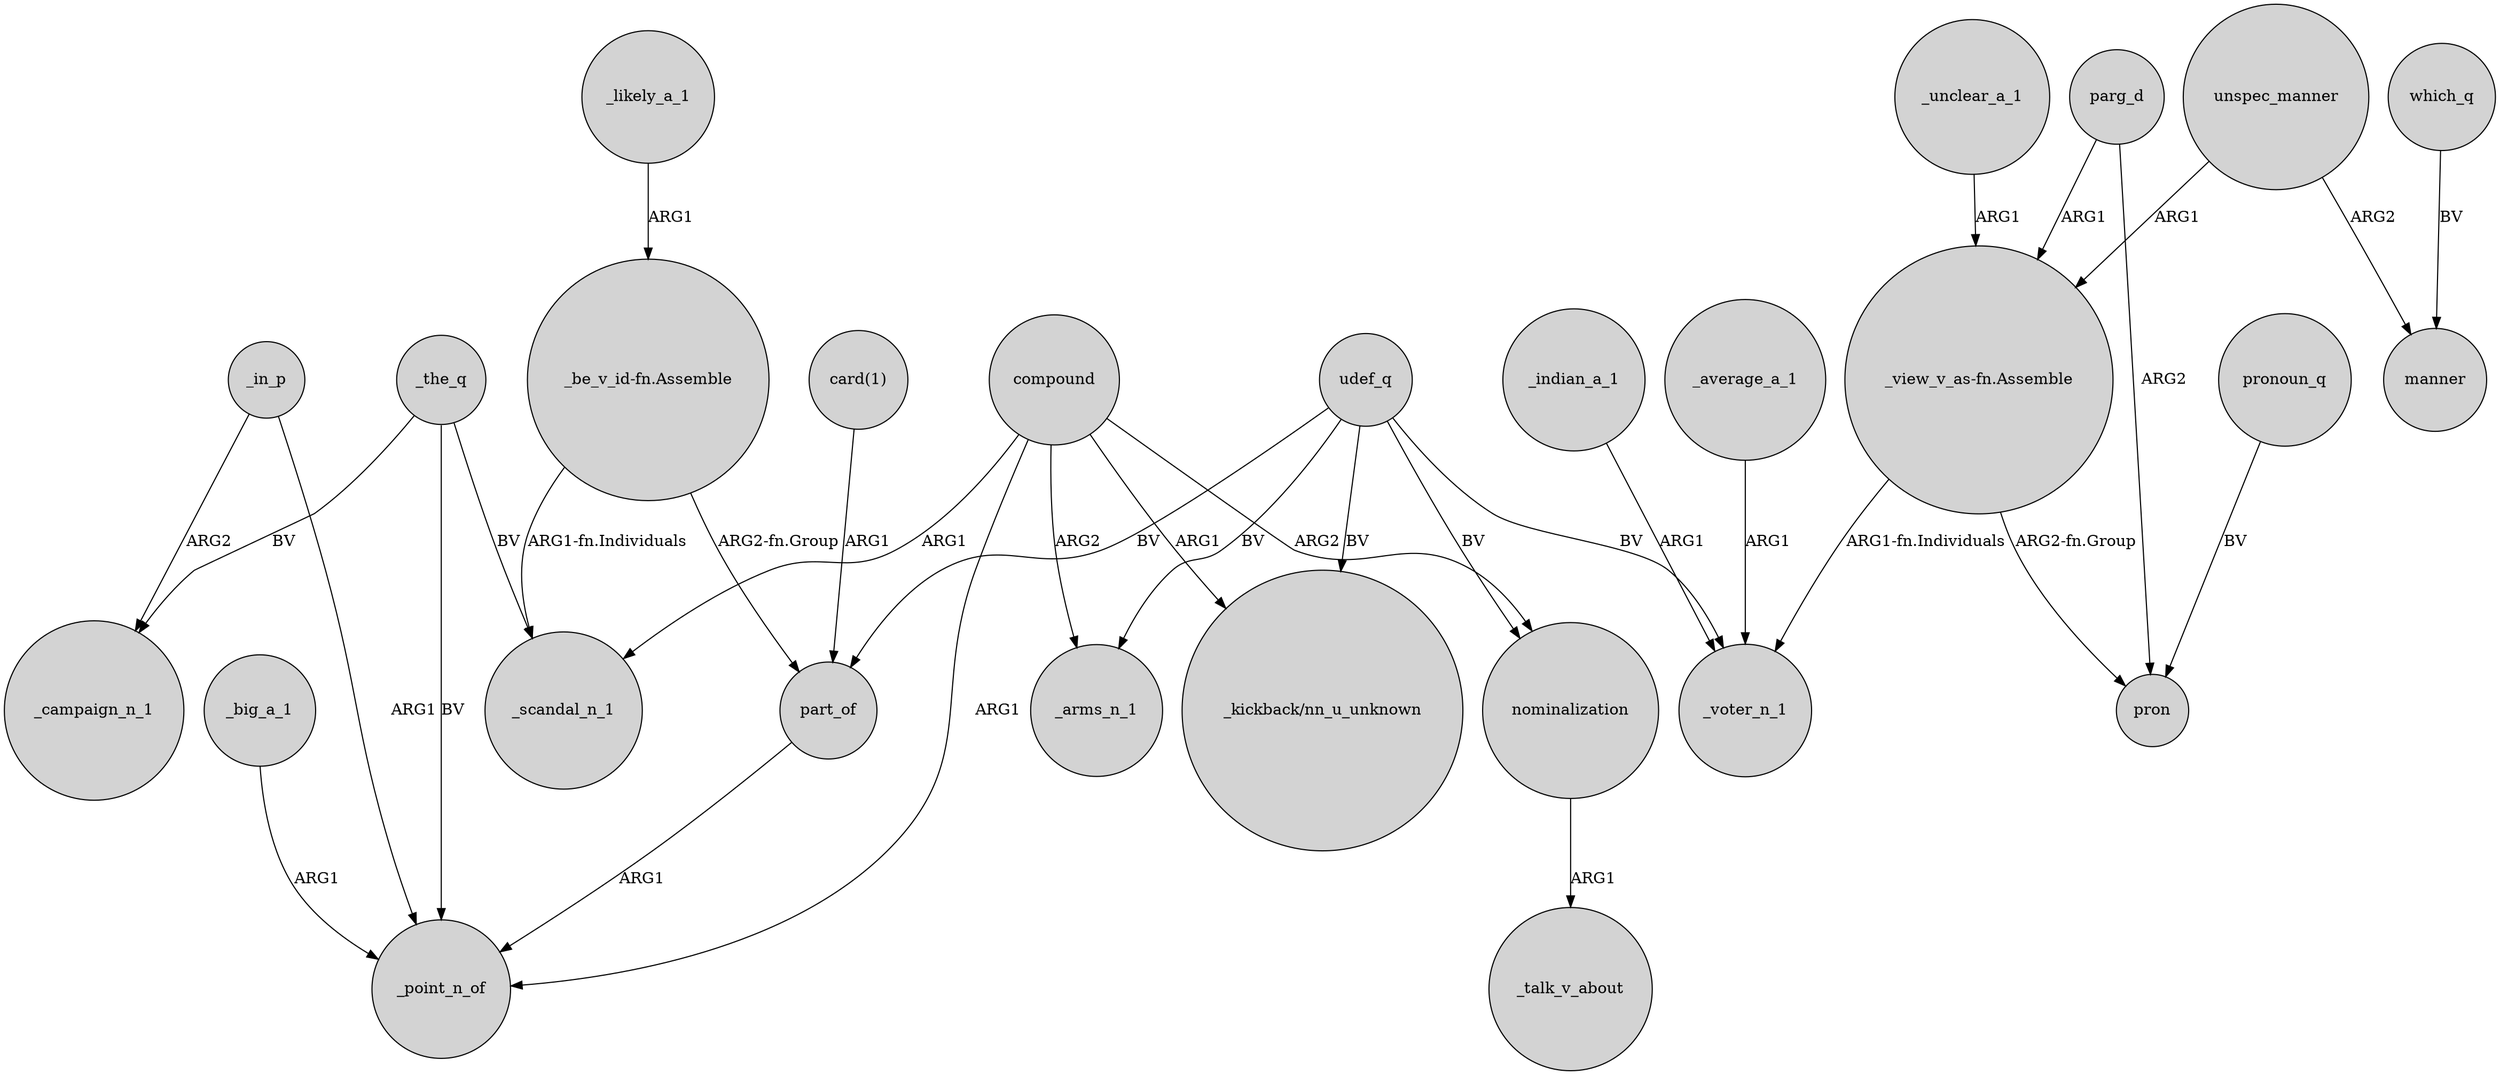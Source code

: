 digraph {
	node [shape=circle style=filled]
	_unclear_a_1 -> "_view_v_as-fn.Assemble" [label=ARG1]
	unspec_manner -> manner [label=ARG2]
	_indian_a_1 -> _voter_n_1 [label=ARG1]
	_the_q -> _campaign_n_1 [label=BV]
	udef_q -> part_of [label=BV]
	udef_q -> _voter_n_1 [label=BV]
	parg_d -> pron [label=ARG2]
	udef_q -> nominalization [label=BV]
	_the_q -> _point_n_of [label=BV]
	_likely_a_1 -> "_be_v_id-fn.Assemble" [label=ARG1]
	parg_d -> "_view_v_as-fn.Assemble" [label=ARG1]
	part_of -> _point_n_of [label=ARG1]
	_average_a_1 -> _voter_n_1 [label=ARG1]
	_in_p -> _point_n_of [label=ARG1]
	udef_q -> "_kickback/nn_u_unknown" [label=BV]
	compound -> "_kickback/nn_u_unknown" [label=ARG1]
	_big_a_1 -> _point_n_of [label=ARG1]
	"card(1)" -> part_of [label=ARG1]
	compound -> nominalization [label=ARG2]
	pronoun_q -> pron [label=BV]
	_the_q -> _scandal_n_1 [label=BV]
	compound -> _arms_n_1 [label=ARG2]
	_in_p -> _campaign_n_1 [label=ARG2]
	"_view_v_as-fn.Assemble" -> pron [label="ARG2-fn.Group"]
	compound -> _scandal_n_1 [label=ARG1]
	which_q -> manner [label=BV]
	"_view_v_as-fn.Assemble" -> _voter_n_1 [label="ARG1-fn.Individuals"]
	compound -> _point_n_of [label=ARG1]
	nominalization -> _talk_v_about [label=ARG1]
	"_be_v_id-fn.Assemble" -> _scandal_n_1 [label="ARG1-fn.Individuals"]
	unspec_manner -> "_view_v_as-fn.Assemble" [label=ARG1]
	udef_q -> _arms_n_1 [label=BV]
	"_be_v_id-fn.Assemble" -> part_of [label="ARG2-fn.Group"]
}
